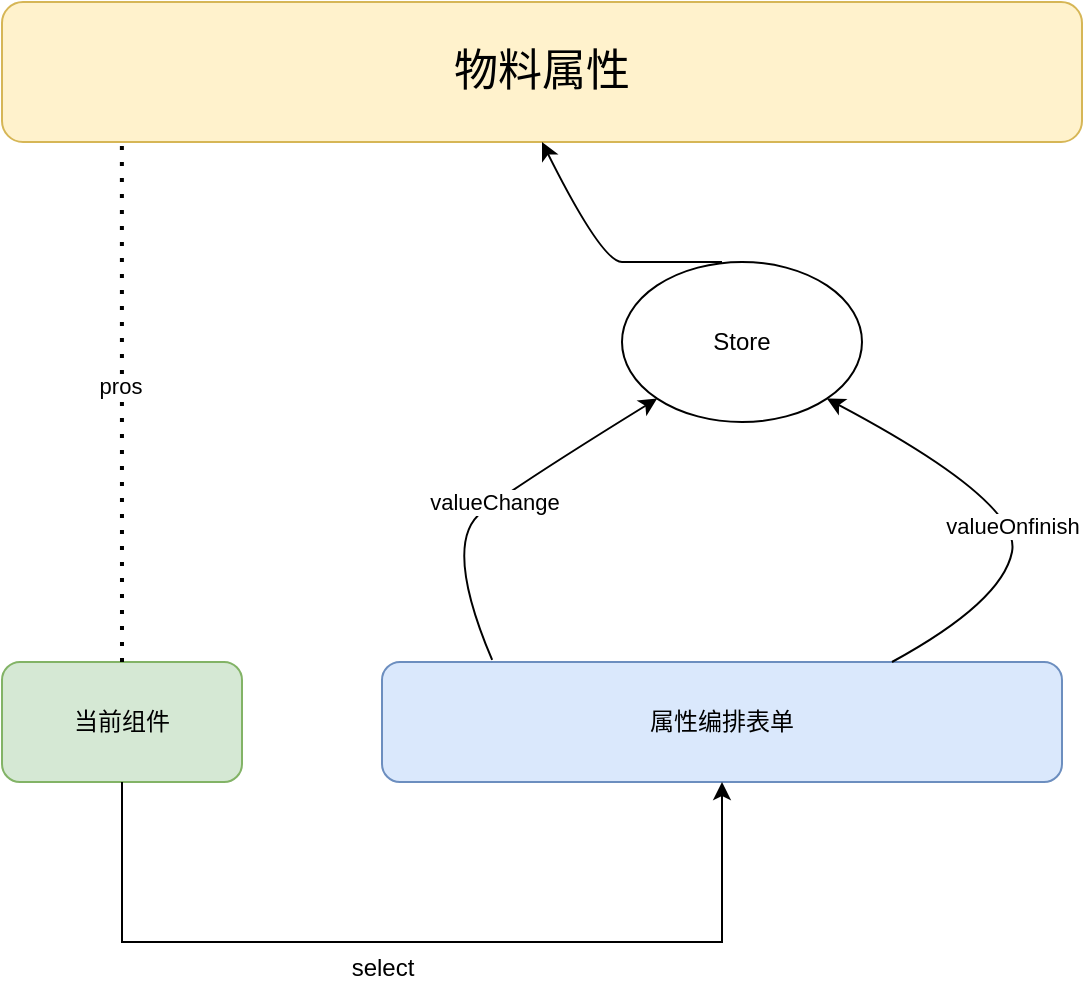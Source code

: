 <mxfile version="21.3.8" type="github">
  <diagram name="第 1 页" id="FVmoqseECFdzQfIaz5dA">
    <mxGraphModel dx="1908" dy="1232" grid="1" gridSize="10" guides="1" tooltips="1" connect="1" arrows="1" fold="1" page="1" pageScale="1" pageWidth="827" pageHeight="1169" math="0" shadow="0">
      <root>
        <mxCell id="0" />
        <mxCell id="1" parent="0" />
        <mxCell id="dtWQxq9f6VDPI3T3tL6_-1" value="物料属性" style="rounded=1;whiteSpace=wrap;html=1;fillColor=#fff2cc;strokeColor=#d6b656;fontSize=22;" vertex="1" parent="1">
          <mxGeometry x="120" y="50" width="540" height="70" as="geometry" />
        </mxCell>
        <mxCell id="dtWQxq9f6VDPI3T3tL6_-2" value="当前组件" style="rounded=1;whiteSpace=wrap;html=1;fillColor=#d5e8d4;strokeColor=#82b366;" vertex="1" parent="1">
          <mxGeometry x="120" y="380" width="120" height="60" as="geometry" />
        </mxCell>
        <mxCell id="dtWQxq9f6VDPI3T3tL6_-3" value="属性编排表单" style="rounded=1;whiteSpace=wrap;html=1;fillColor=#dae8fc;strokeColor=#6c8ebf;" vertex="1" parent="1">
          <mxGeometry x="310" y="380" width="340" height="60" as="geometry" />
        </mxCell>
        <mxCell id="dtWQxq9f6VDPI3T3tL6_-4" value="" style="endArrow=none;dashed=1;html=1;dashPattern=1 3;strokeWidth=2;rounded=0;entryX=0.111;entryY=1;entryDx=0;entryDy=0;entryPerimeter=0;exitX=0.5;exitY=0;exitDx=0;exitDy=0;exitPerimeter=0;" edge="1" parent="1" source="dtWQxq9f6VDPI3T3tL6_-2" target="dtWQxq9f6VDPI3T3tL6_-1">
          <mxGeometry width="50" height="50" relative="1" as="geometry">
            <mxPoint x="390" y="340" as="sourcePoint" />
            <mxPoint x="190" y="140" as="targetPoint" />
          </mxGeometry>
        </mxCell>
        <mxCell id="dtWQxq9f6VDPI3T3tL6_-5" value="pros" style="edgeLabel;html=1;align=center;verticalAlign=middle;resizable=0;points=[];" vertex="1" connectable="0" parent="dtWQxq9f6VDPI3T3tL6_-4">
          <mxGeometry x="0.061" y="1" relative="1" as="geometry">
            <mxPoint as="offset" />
          </mxGeometry>
        </mxCell>
        <mxCell id="dtWQxq9f6VDPI3T3tL6_-6" value="" style="endArrow=classic;html=1;rounded=0;exitX=0.5;exitY=1;exitDx=0;exitDy=0;entryX=0.5;entryY=1;entryDx=0;entryDy=0;" edge="1" parent="1" source="dtWQxq9f6VDPI3T3tL6_-2" target="dtWQxq9f6VDPI3T3tL6_-3">
          <mxGeometry width="50" height="50" relative="1" as="geometry">
            <mxPoint x="390" y="340" as="sourcePoint" />
            <mxPoint x="480" y="520" as="targetPoint" />
            <Array as="points">
              <mxPoint x="180" y="520" />
              <mxPoint x="480" y="520" />
            </Array>
          </mxGeometry>
        </mxCell>
        <mxCell id="dtWQxq9f6VDPI3T3tL6_-7" value="select" style="text;html=1;align=center;verticalAlign=middle;resizable=0;points=[];autosize=1;strokeColor=none;fillColor=none;" vertex="1" parent="1">
          <mxGeometry x="285" y="518" width="50" height="30" as="geometry" />
        </mxCell>
        <mxCell id="dtWQxq9f6VDPI3T3tL6_-9" value="Store" style="ellipse;whiteSpace=wrap;html=1;" vertex="1" parent="1">
          <mxGeometry x="430" y="180" width="120" height="80" as="geometry" />
        </mxCell>
        <mxCell id="dtWQxq9f6VDPI3T3tL6_-10" value="" style="curved=1;endArrow=classic;html=1;rounded=0;entryX=0.5;entryY=1;entryDx=0;entryDy=0;" edge="1" parent="1" target="dtWQxq9f6VDPI3T3tL6_-1">
          <mxGeometry width="50" height="50" relative="1" as="geometry">
            <mxPoint x="480" y="180" as="sourcePoint" />
            <mxPoint x="400" y="200" as="targetPoint" />
            <Array as="points">
              <mxPoint x="440" y="180" />
              <mxPoint x="420" y="180" />
            </Array>
          </mxGeometry>
        </mxCell>
        <mxCell id="dtWQxq9f6VDPI3T3tL6_-11" value="valueChange" style="curved=1;endArrow=classic;html=1;rounded=0;exitX=0.162;exitY=-0.017;exitDx=0;exitDy=0;exitPerimeter=0;entryX=0;entryY=1;entryDx=0;entryDy=0;" edge="1" parent="1" source="dtWQxq9f6VDPI3T3tL6_-3" target="dtWQxq9f6VDPI3T3tL6_-9">
          <mxGeometry width="50" height="50" relative="1" as="geometry">
            <mxPoint x="390" y="340" as="sourcePoint" />
            <mxPoint x="440" y="290" as="targetPoint" />
            <Array as="points">
              <mxPoint x="340" y="320" />
              <mxPoint x="380" y="290" />
            </Array>
          </mxGeometry>
        </mxCell>
        <mxCell id="dtWQxq9f6VDPI3T3tL6_-12" value="" style="curved=1;endArrow=classic;html=1;rounded=0;exitX=0.75;exitY=0;exitDx=0;exitDy=0;entryX=1;entryY=1;entryDx=0;entryDy=0;" edge="1" parent="1" source="dtWQxq9f6VDPI3T3tL6_-3" target="dtWQxq9f6VDPI3T3tL6_-9">
          <mxGeometry width="50" height="50" relative="1" as="geometry">
            <mxPoint x="375" y="389" as="sourcePoint" />
            <mxPoint x="458" y="258" as="targetPoint" />
            <Array as="points">
              <mxPoint x="620" y="350" />
              <mxPoint x="630" y="300" />
            </Array>
          </mxGeometry>
        </mxCell>
        <mxCell id="dtWQxq9f6VDPI3T3tL6_-13" value="valueOnfinish" style="edgeLabel;html=1;align=center;verticalAlign=middle;resizable=0;points=[];" vertex="1" connectable="0" parent="dtWQxq9f6VDPI3T3tL6_-12">
          <mxGeometry x="-0.1" y="3" relative="1" as="geometry">
            <mxPoint as="offset" />
          </mxGeometry>
        </mxCell>
      </root>
    </mxGraphModel>
  </diagram>
</mxfile>
